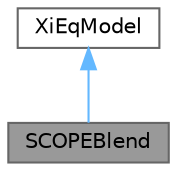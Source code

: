 digraph "SCOPEBlend"
{
 // LATEX_PDF_SIZE
  bgcolor="transparent";
  edge [fontname=Helvetica,fontsize=10,labelfontname=Helvetica,labelfontsize=10];
  node [fontname=Helvetica,fontsize=10,shape=box,height=0.2,width=0.4];
  Node1 [id="Node000001",label="SCOPEBlend",height=0.2,width=0.4,color="gray40", fillcolor="grey60", style="filled", fontcolor="black",tooltip="Simple SCOPEBlendXiEq model for XiEq based on SCOPEXiEqs correlation with a linear correction functio..."];
  Node2 -> Node1 [id="edge1_Node000001_Node000002",dir="back",color="steelblue1",style="solid",tooltip=" "];
  Node2 [id="Node000002",label="XiEqModel",height=0.2,width=0.4,color="gray40", fillcolor="white", style="filled",URL="$classFoam_1_1XiEqModel.html",tooltip="Base-class for all XiEq models used by the b-XiEq combustion model. The available models are : basicX..."];
}
